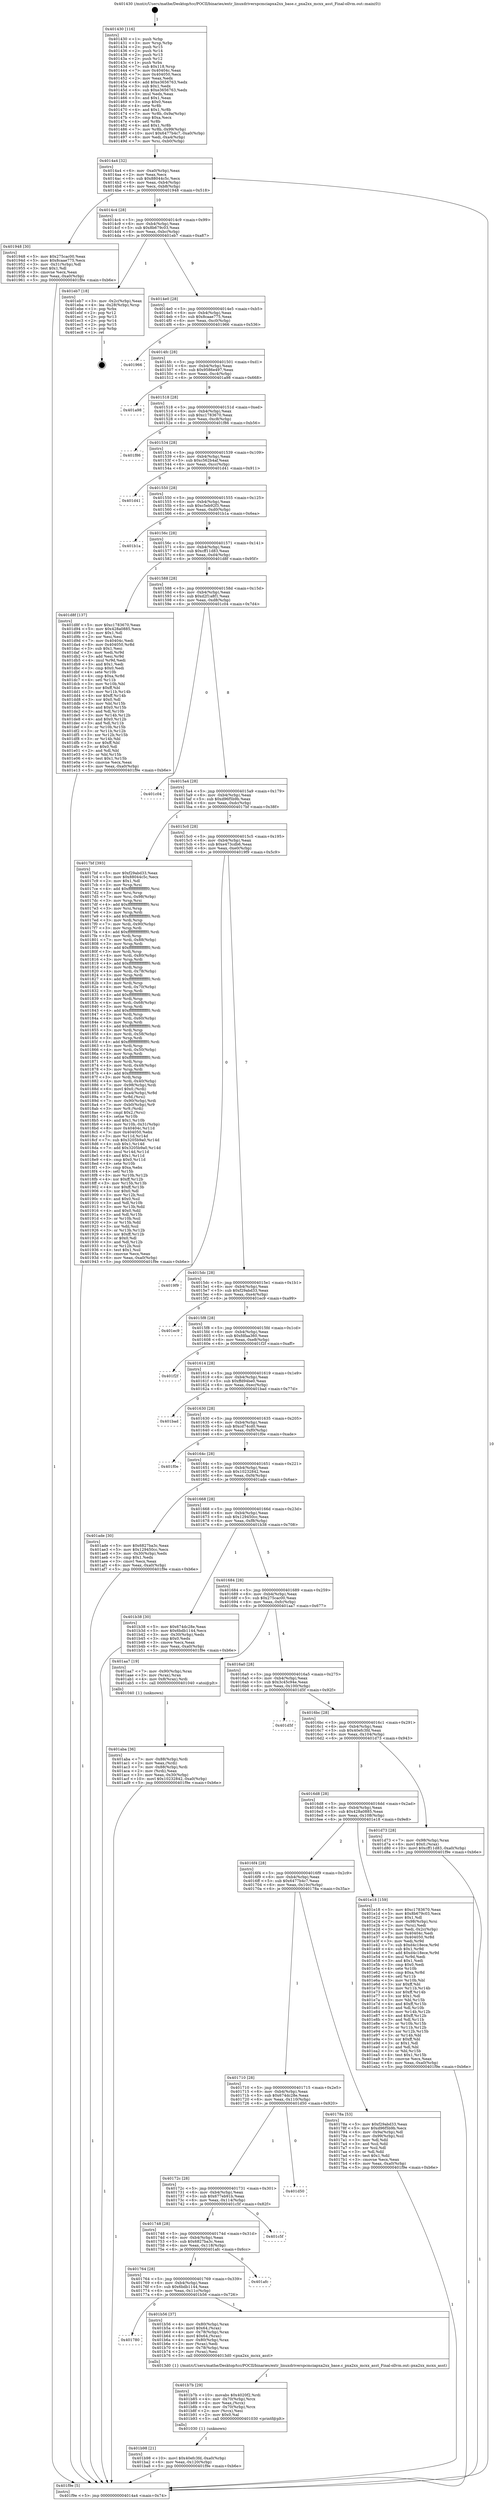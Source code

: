 digraph "0x401430" {
  label = "0x401430 (/mnt/c/Users/mathe/Desktop/tcc/POCII/binaries/extr_linuxdriverspcmciapxa2xx_base.c_pxa2xx_mcxx_asst_Final-ollvm.out::main(0))"
  labelloc = "t"
  node[shape=record]

  Entry [label="",width=0.3,height=0.3,shape=circle,fillcolor=black,style=filled]
  "0x4014a4" [label="{
     0x4014a4 [32]\l
     | [instrs]\l
     &nbsp;&nbsp;0x4014a4 \<+6\>: mov -0xa0(%rbp),%eax\l
     &nbsp;&nbsp;0x4014aa \<+2\>: mov %eax,%ecx\l
     &nbsp;&nbsp;0x4014ac \<+6\>: sub $0x88044c5c,%ecx\l
     &nbsp;&nbsp;0x4014b2 \<+6\>: mov %eax,-0xb4(%rbp)\l
     &nbsp;&nbsp;0x4014b8 \<+6\>: mov %ecx,-0xb8(%rbp)\l
     &nbsp;&nbsp;0x4014be \<+6\>: je 0000000000401948 \<main+0x518\>\l
  }"]
  "0x401948" [label="{
     0x401948 [30]\l
     | [instrs]\l
     &nbsp;&nbsp;0x401948 \<+5\>: mov $0x275cac00,%eax\l
     &nbsp;&nbsp;0x40194d \<+5\>: mov $0x8caae775,%ecx\l
     &nbsp;&nbsp;0x401952 \<+3\>: mov -0x31(%rbp),%dl\l
     &nbsp;&nbsp;0x401955 \<+3\>: test $0x1,%dl\l
     &nbsp;&nbsp;0x401958 \<+3\>: cmovne %ecx,%eax\l
     &nbsp;&nbsp;0x40195b \<+6\>: mov %eax,-0xa0(%rbp)\l
     &nbsp;&nbsp;0x401961 \<+5\>: jmp 0000000000401f9e \<main+0xb6e\>\l
  }"]
  "0x4014c4" [label="{
     0x4014c4 [28]\l
     | [instrs]\l
     &nbsp;&nbsp;0x4014c4 \<+5\>: jmp 00000000004014c9 \<main+0x99\>\l
     &nbsp;&nbsp;0x4014c9 \<+6\>: mov -0xb4(%rbp),%eax\l
     &nbsp;&nbsp;0x4014cf \<+5\>: sub $0x8b679c03,%eax\l
     &nbsp;&nbsp;0x4014d4 \<+6\>: mov %eax,-0xbc(%rbp)\l
     &nbsp;&nbsp;0x4014da \<+6\>: je 0000000000401eb7 \<main+0xa87\>\l
  }"]
  Exit [label="",width=0.3,height=0.3,shape=circle,fillcolor=black,style=filled,peripheries=2]
  "0x401eb7" [label="{
     0x401eb7 [18]\l
     | [instrs]\l
     &nbsp;&nbsp;0x401eb7 \<+3\>: mov -0x2c(%rbp),%eax\l
     &nbsp;&nbsp;0x401eba \<+4\>: lea -0x28(%rbp),%rsp\l
     &nbsp;&nbsp;0x401ebe \<+1\>: pop %rbx\l
     &nbsp;&nbsp;0x401ebf \<+2\>: pop %r12\l
     &nbsp;&nbsp;0x401ec1 \<+2\>: pop %r13\l
     &nbsp;&nbsp;0x401ec3 \<+2\>: pop %r14\l
     &nbsp;&nbsp;0x401ec5 \<+2\>: pop %r15\l
     &nbsp;&nbsp;0x401ec7 \<+1\>: pop %rbp\l
     &nbsp;&nbsp;0x401ec8 \<+1\>: ret\l
  }"]
  "0x4014e0" [label="{
     0x4014e0 [28]\l
     | [instrs]\l
     &nbsp;&nbsp;0x4014e0 \<+5\>: jmp 00000000004014e5 \<main+0xb5\>\l
     &nbsp;&nbsp;0x4014e5 \<+6\>: mov -0xb4(%rbp),%eax\l
     &nbsp;&nbsp;0x4014eb \<+5\>: sub $0x8caae775,%eax\l
     &nbsp;&nbsp;0x4014f0 \<+6\>: mov %eax,-0xc0(%rbp)\l
     &nbsp;&nbsp;0x4014f6 \<+6\>: je 0000000000401966 \<main+0x536\>\l
  }"]
  "0x401b98" [label="{
     0x401b98 [21]\l
     | [instrs]\l
     &nbsp;&nbsp;0x401b98 \<+10\>: movl $0x40efc3fd,-0xa0(%rbp)\l
     &nbsp;&nbsp;0x401ba2 \<+6\>: mov %eax,-0x120(%rbp)\l
     &nbsp;&nbsp;0x401ba8 \<+5\>: jmp 0000000000401f9e \<main+0xb6e\>\l
  }"]
  "0x401966" [label="{
     0x401966\l
  }", style=dashed]
  "0x4014fc" [label="{
     0x4014fc [28]\l
     | [instrs]\l
     &nbsp;&nbsp;0x4014fc \<+5\>: jmp 0000000000401501 \<main+0xd1\>\l
     &nbsp;&nbsp;0x401501 \<+6\>: mov -0xb4(%rbp),%eax\l
     &nbsp;&nbsp;0x401507 \<+5\>: sub $0x9586e497,%eax\l
     &nbsp;&nbsp;0x40150c \<+6\>: mov %eax,-0xc4(%rbp)\l
     &nbsp;&nbsp;0x401512 \<+6\>: je 0000000000401a98 \<main+0x668\>\l
  }"]
  "0x401b7b" [label="{
     0x401b7b [29]\l
     | [instrs]\l
     &nbsp;&nbsp;0x401b7b \<+10\>: movabs $0x4020f2,%rdi\l
     &nbsp;&nbsp;0x401b85 \<+4\>: mov -0x70(%rbp),%rcx\l
     &nbsp;&nbsp;0x401b89 \<+2\>: mov %eax,(%rcx)\l
     &nbsp;&nbsp;0x401b8b \<+4\>: mov -0x70(%rbp),%rcx\l
     &nbsp;&nbsp;0x401b8f \<+2\>: mov (%rcx),%esi\l
     &nbsp;&nbsp;0x401b91 \<+2\>: mov $0x0,%al\l
     &nbsp;&nbsp;0x401b93 \<+5\>: call 0000000000401030 \<printf@plt\>\l
     | [calls]\l
     &nbsp;&nbsp;0x401030 \{1\} (unknown)\l
  }"]
  "0x401a98" [label="{
     0x401a98\l
  }", style=dashed]
  "0x401518" [label="{
     0x401518 [28]\l
     | [instrs]\l
     &nbsp;&nbsp;0x401518 \<+5\>: jmp 000000000040151d \<main+0xed\>\l
     &nbsp;&nbsp;0x40151d \<+6\>: mov -0xb4(%rbp),%eax\l
     &nbsp;&nbsp;0x401523 \<+5\>: sub $0xc1783670,%eax\l
     &nbsp;&nbsp;0x401528 \<+6\>: mov %eax,-0xc8(%rbp)\l
     &nbsp;&nbsp;0x40152e \<+6\>: je 0000000000401f86 \<main+0xb56\>\l
  }"]
  "0x401780" [label="{
     0x401780\l
  }", style=dashed]
  "0x401f86" [label="{
     0x401f86\l
  }", style=dashed]
  "0x401534" [label="{
     0x401534 [28]\l
     | [instrs]\l
     &nbsp;&nbsp;0x401534 \<+5\>: jmp 0000000000401539 \<main+0x109\>\l
     &nbsp;&nbsp;0x401539 \<+6\>: mov -0xb4(%rbp),%eax\l
     &nbsp;&nbsp;0x40153f \<+5\>: sub $0xc562b4af,%eax\l
     &nbsp;&nbsp;0x401544 \<+6\>: mov %eax,-0xcc(%rbp)\l
     &nbsp;&nbsp;0x40154a \<+6\>: je 0000000000401d41 \<main+0x911\>\l
  }"]
  "0x401b56" [label="{
     0x401b56 [37]\l
     | [instrs]\l
     &nbsp;&nbsp;0x401b56 \<+4\>: mov -0x80(%rbp),%rax\l
     &nbsp;&nbsp;0x401b5a \<+6\>: movl $0x64,(%rax)\l
     &nbsp;&nbsp;0x401b60 \<+4\>: mov -0x78(%rbp),%rax\l
     &nbsp;&nbsp;0x401b64 \<+6\>: movl $0x64,(%rax)\l
     &nbsp;&nbsp;0x401b6a \<+4\>: mov -0x80(%rbp),%rax\l
     &nbsp;&nbsp;0x401b6e \<+2\>: mov (%rax),%edi\l
     &nbsp;&nbsp;0x401b70 \<+4\>: mov -0x78(%rbp),%rax\l
     &nbsp;&nbsp;0x401b74 \<+2\>: mov (%rax),%esi\l
     &nbsp;&nbsp;0x401b76 \<+5\>: call 00000000004013d0 \<pxa2xx_mcxx_asst\>\l
     | [calls]\l
     &nbsp;&nbsp;0x4013d0 \{1\} (/mnt/c/Users/mathe/Desktop/tcc/POCII/binaries/extr_linuxdriverspcmciapxa2xx_base.c_pxa2xx_mcxx_asst_Final-ollvm.out::pxa2xx_mcxx_asst)\l
  }"]
  "0x401d41" [label="{
     0x401d41\l
  }", style=dashed]
  "0x401550" [label="{
     0x401550 [28]\l
     | [instrs]\l
     &nbsp;&nbsp;0x401550 \<+5\>: jmp 0000000000401555 \<main+0x125\>\l
     &nbsp;&nbsp;0x401555 \<+6\>: mov -0xb4(%rbp),%eax\l
     &nbsp;&nbsp;0x40155b \<+5\>: sub $0xc5eb92f3,%eax\l
     &nbsp;&nbsp;0x401560 \<+6\>: mov %eax,-0xd0(%rbp)\l
     &nbsp;&nbsp;0x401566 \<+6\>: je 0000000000401b1a \<main+0x6ea\>\l
  }"]
  "0x401764" [label="{
     0x401764 [28]\l
     | [instrs]\l
     &nbsp;&nbsp;0x401764 \<+5\>: jmp 0000000000401769 \<main+0x339\>\l
     &nbsp;&nbsp;0x401769 \<+6\>: mov -0xb4(%rbp),%eax\l
     &nbsp;&nbsp;0x40176f \<+5\>: sub $0x6bdb1144,%eax\l
     &nbsp;&nbsp;0x401774 \<+6\>: mov %eax,-0x11c(%rbp)\l
     &nbsp;&nbsp;0x40177a \<+6\>: je 0000000000401b56 \<main+0x726\>\l
  }"]
  "0x401b1a" [label="{
     0x401b1a\l
  }", style=dashed]
  "0x40156c" [label="{
     0x40156c [28]\l
     | [instrs]\l
     &nbsp;&nbsp;0x40156c \<+5\>: jmp 0000000000401571 \<main+0x141\>\l
     &nbsp;&nbsp;0x401571 \<+6\>: mov -0xb4(%rbp),%eax\l
     &nbsp;&nbsp;0x401577 \<+5\>: sub $0xcff11d83,%eax\l
     &nbsp;&nbsp;0x40157c \<+6\>: mov %eax,-0xd4(%rbp)\l
     &nbsp;&nbsp;0x401582 \<+6\>: je 0000000000401d8f \<main+0x95f\>\l
  }"]
  "0x401afc" [label="{
     0x401afc\l
  }", style=dashed]
  "0x401d8f" [label="{
     0x401d8f [137]\l
     | [instrs]\l
     &nbsp;&nbsp;0x401d8f \<+5\>: mov $0xc1783670,%eax\l
     &nbsp;&nbsp;0x401d94 \<+5\>: mov $0x428a0885,%ecx\l
     &nbsp;&nbsp;0x401d99 \<+2\>: mov $0x1,%dl\l
     &nbsp;&nbsp;0x401d9b \<+2\>: xor %esi,%esi\l
     &nbsp;&nbsp;0x401d9d \<+7\>: mov 0x40404c,%edi\l
     &nbsp;&nbsp;0x401da4 \<+8\>: mov 0x404050,%r8d\l
     &nbsp;&nbsp;0x401dac \<+3\>: sub $0x1,%esi\l
     &nbsp;&nbsp;0x401daf \<+3\>: mov %edi,%r9d\l
     &nbsp;&nbsp;0x401db2 \<+3\>: add %esi,%r9d\l
     &nbsp;&nbsp;0x401db5 \<+4\>: imul %r9d,%edi\l
     &nbsp;&nbsp;0x401db9 \<+3\>: and $0x1,%edi\l
     &nbsp;&nbsp;0x401dbc \<+3\>: cmp $0x0,%edi\l
     &nbsp;&nbsp;0x401dbf \<+4\>: sete %r10b\l
     &nbsp;&nbsp;0x401dc3 \<+4\>: cmp $0xa,%r8d\l
     &nbsp;&nbsp;0x401dc7 \<+4\>: setl %r11b\l
     &nbsp;&nbsp;0x401dcb \<+3\>: mov %r10b,%bl\l
     &nbsp;&nbsp;0x401dce \<+3\>: xor $0xff,%bl\l
     &nbsp;&nbsp;0x401dd1 \<+3\>: mov %r11b,%r14b\l
     &nbsp;&nbsp;0x401dd4 \<+4\>: xor $0xff,%r14b\l
     &nbsp;&nbsp;0x401dd8 \<+3\>: xor $0x0,%dl\l
     &nbsp;&nbsp;0x401ddb \<+3\>: mov %bl,%r15b\l
     &nbsp;&nbsp;0x401dde \<+4\>: and $0x0,%r15b\l
     &nbsp;&nbsp;0x401de2 \<+3\>: and %dl,%r10b\l
     &nbsp;&nbsp;0x401de5 \<+3\>: mov %r14b,%r12b\l
     &nbsp;&nbsp;0x401de8 \<+4\>: and $0x0,%r12b\l
     &nbsp;&nbsp;0x401dec \<+3\>: and %dl,%r11b\l
     &nbsp;&nbsp;0x401def \<+3\>: or %r10b,%r15b\l
     &nbsp;&nbsp;0x401df2 \<+3\>: or %r11b,%r12b\l
     &nbsp;&nbsp;0x401df5 \<+3\>: xor %r12b,%r15b\l
     &nbsp;&nbsp;0x401df8 \<+3\>: or %r14b,%bl\l
     &nbsp;&nbsp;0x401dfb \<+3\>: xor $0xff,%bl\l
     &nbsp;&nbsp;0x401dfe \<+3\>: or $0x0,%dl\l
     &nbsp;&nbsp;0x401e01 \<+2\>: and %dl,%bl\l
     &nbsp;&nbsp;0x401e03 \<+3\>: or %bl,%r15b\l
     &nbsp;&nbsp;0x401e06 \<+4\>: test $0x1,%r15b\l
     &nbsp;&nbsp;0x401e0a \<+3\>: cmovne %ecx,%eax\l
     &nbsp;&nbsp;0x401e0d \<+6\>: mov %eax,-0xa0(%rbp)\l
     &nbsp;&nbsp;0x401e13 \<+5\>: jmp 0000000000401f9e \<main+0xb6e\>\l
  }"]
  "0x401588" [label="{
     0x401588 [28]\l
     | [instrs]\l
     &nbsp;&nbsp;0x401588 \<+5\>: jmp 000000000040158d \<main+0x15d\>\l
     &nbsp;&nbsp;0x40158d \<+6\>: mov -0xb4(%rbp),%eax\l
     &nbsp;&nbsp;0x401593 \<+5\>: sub $0xd2f1a8f1,%eax\l
     &nbsp;&nbsp;0x401598 \<+6\>: mov %eax,-0xd8(%rbp)\l
     &nbsp;&nbsp;0x40159e \<+6\>: je 0000000000401c04 \<main+0x7d4\>\l
  }"]
  "0x401748" [label="{
     0x401748 [28]\l
     | [instrs]\l
     &nbsp;&nbsp;0x401748 \<+5\>: jmp 000000000040174d \<main+0x31d\>\l
     &nbsp;&nbsp;0x40174d \<+6\>: mov -0xb4(%rbp),%eax\l
     &nbsp;&nbsp;0x401753 \<+5\>: sub $0x6827ba3c,%eax\l
     &nbsp;&nbsp;0x401758 \<+6\>: mov %eax,-0x118(%rbp)\l
     &nbsp;&nbsp;0x40175e \<+6\>: je 0000000000401afc \<main+0x6cc\>\l
  }"]
  "0x401c04" [label="{
     0x401c04\l
  }", style=dashed]
  "0x4015a4" [label="{
     0x4015a4 [28]\l
     | [instrs]\l
     &nbsp;&nbsp;0x4015a4 \<+5\>: jmp 00000000004015a9 \<main+0x179\>\l
     &nbsp;&nbsp;0x4015a9 \<+6\>: mov -0xb4(%rbp),%eax\l
     &nbsp;&nbsp;0x4015af \<+5\>: sub $0xd96f5b9b,%eax\l
     &nbsp;&nbsp;0x4015b4 \<+6\>: mov %eax,-0xdc(%rbp)\l
     &nbsp;&nbsp;0x4015ba \<+6\>: je 00000000004017bf \<main+0x38f\>\l
  }"]
  "0x401c5f" [label="{
     0x401c5f\l
  }", style=dashed]
  "0x4017bf" [label="{
     0x4017bf [393]\l
     | [instrs]\l
     &nbsp;&nbsp;0x4017bf \<+5\>: mov $0xf29abd33,%eax\l
     &nbsp;&nbsp;0x4017c4 \<+5\>: mov $0x88044c5c,%ecx\l
     &nbsp;&nbsp;0x4017c9 \<+2\>: mov $0x1,%dl\l
     &nbsp;&nbsp;0x4017cb \<+3\>: mov %rsp,%rsi\l
     &nbsp;&nbsp;0x4017ce \<+4\>: add $0xfffffffffffffff0,%rsi\l
     &nbsp;&nbsp;0x4017d2 \<+3\>: mov %rsi,%rsp\l
     &nbsp;&nbsp;0x4017d5 \<+7\>: mov %rsi,-0x98(%rbp)\l
     &nbsp;&nbsp;0x4017dc \<+3\>: mov %rsp,%rsi\l
     &nbsp;&nbsp;0x4017df \<+4\>: add $0xfffffffffffffff0,%rsi\l
     &nbsp;&nbsp;0x4017e3 \<+3\>: mov %rsi,%rsp\l
     &nbsp;&nbsp;0x4017e6 \<+3\>: mov %rsp,%rdi\l
     &nbsp;&nbsp;0x4017e9 \<+4\>: add $0xfffffffffffffff0,%rdi\l
     &nbsp;&nbsp;0x4017ed \<+3\>: mov %rdi,%rsp\l
     &nbsp;&nbsp;0x4017f0 \<+7\>: mov %rdi,-0x90(%rbp)\l
     &nbsp;&nbsp;0x4017f7 \<+3\>: mov %rsp,%rdi\l
     &nbsp;&nbsp;0x4017fa \<+4\>: add $0xfffffffffffffff0,%rdi\l
     &nbsp;&nbsp;0x4017fe \<+3\>: mov %rdi,%rsp\l
     &nbsp;&nbsp;0x401801 \<+7\>: mov %rdi,-0x88(%rbp)\l
     &nbsp;&nbsp;0x401808 \<+3\>: mov %rsp,%rdi\l
     &nbsp;&nbsp;0x40180b \<+4\>: add $0xfffffffffffffff0,%rdi\l
     &nbsp;&nbsp;0x40180f \<+3\>: mov %rdi,%rsp\l
     &nbsp;&nbsp;0x401812 \<+4\>: mov %rdi,-0x80(%rbp)\l
     &nbsp;&nbsp;0x401816 \<+3\>: mov %rsp,%rdi\l
     &nbsp;&nbsp;0x401819 \<+4\>: add $0xfffffffffffffff0,%rdi\l
     &nbsp;&nbsp;0x40181d \<+3\>: mov %rdi,%rsp\l
     &nbsp;&nbsp;0x401820 \<+4\>: mov %rdi,-0x78(%rbp)\l
     &nbsp;&nbsp;0x401824 \<+3\>: mov %rsp,%rdi\l
     &nbsp;&nbsp;0x401827 \<+4\>: add $0xfffffffffffffff0,%rdi\l
     &nbsp;&nbsp;0x40182b \<+3\>: mov %rdi,%rsp\l
     &nbsp;&nbsp;0x40182e \<+4\>: mov %rdi,-0x70(%rbp)\l
     &nbsp;&nbsp;0x401832 \<+3\>: mov %rsp,%rdi\l
     &nbsp;&nbsp;0x401835 \<+4\>: add $0xfffffffffffffff0,%rdi\l
     &nbsp;&nbsp;0x401839 \<+3\>: mov %rdi,%rsp\l
     &nbsp;&nbsp;0x40183c \<+4\>: mov %rdi,-0x68(%rbp)\l
     &nbsp;&nbsp;0x401840 \<+3\>: mov %rsp,%rdi\l
     &nbsp;&nbsp;0x401843 \<+4\>: add $0xfffffffffffffff0,%rdi\l
     &nbsp;&nbsp;0x401847 \<+3\>: mov %rdi,%rsp\l
     &nbsp;&nbsp;0x40184a \<+4\>: mov %rdi,-0x60(%rbp)\l
     &nbsp;&nbsp;0x40184e \<+3\>: mov %rsp,%rdi\l
     &nbsp;&nbsp;0x401851 \<+4\>: add $0xfffffffffffffff0,%rdi\l
     &nbsp;&nbsp;0x401855 \<+3\>: mov %rdi,%rsp\l
     &nbsp;&nbsp;0x401858 \<+4\>: mov %rdi,-0x58(%rbp)\l
     &nbsp;&nbsp;0x40185c \<+3\>: mov %rsp,%rdi\l
     &nbsp;&nbsp;0x40185f \<+4\>: add $0xfffffffffffffff0,%rdi\l
     &nbsp;&nbsp;0x401863 \<+3\>: mov %rdi,%rsp\l
     &nbsp;&nbsp;0x401866 \<+4\>: mov %rdi,-0x50(%rbp)\l
     &nbsp;&nbsp;0x40186a \<+3\>: mov %rsp,%rdi\l
     &nbsp;&nbsp;0x40186d \<+4\>: add $0xfffffffffffffff0,%rdi\l
     &nbsp;&nbsp;0x401871 \<+3\>: mov %rdi,%rsp\l
     &nbsp;&nbsp;0x401874 \<+4\>: mov %rdi,-0x48(%rbp)\l
     &nbsp;&nbsp;0x401878 \<+3\>: mov %rsp,%rdi\l
     &nbsp;&nbsp;0x40187b \<+4\>: add $0xfffffffffffffff0,%rdi\l
     &nbsp;&nbsp;0x40187f \<+3\>: mov %rdi,%rsp\l
     &nbsp;&nbsp;0x401882 \<+4\>: mov %rdi,-0x40(%rbp)\l
     &nbsp;&nbsp;0x401886 \<+7\>: mov -0x98(%rbp),%rdi\l
     &nbsp;&nbsp;0x40188d \<+6\>: movl $0x0,(%rdi)\l
     &nbsp;&nbsp;0x401893 \<+7\>: mov -0xa4(%rbp),%r8d\l
     &nbsp;&nbsp;0x40189a \<+3\>: mov %r8d,(%rsi)\l
     &nbsp;&nbsp;0x40189d \<+7\>: mov -0x90(%rbp),%rdi\l
     &nbsp;&nbsp;0x4018a4 \<+7\>: mov -0xb0(%rbp),%r9\l
     &nbsp;&nbsp;0x4018ab \<+3\>: mov %r9,(%rdi)\l
     &nbsp;&nbsp;0x4018ae \<+3\>: cmpl $0x2,(%rsi)\l
     &nbsp;&nbsp;0x4018b1 \<+4\>: setne %r10b\l
     &nbsp;&nbsp;0x4018b5 \<+4\>: and $0x1,%r10b\l
     &nbsp;&nbsp;0x4018b9 \<+4\>: mov %r10b,-0x31(%rbp)\l
     &nbsp;&nbsp;0x4018bd \<+8\>: mov 0x40404c,%r11d\l
     &nbsp;&nbsp;0x4018c5 \<+7\>: mov 0x404050,%ebx\l
     &nbsp;&nbsp;0x4018cc \<+3\>: mov %r11d,%r14d\l
     &nbsp;&nbsp;0x4018cf \<+7\>: sub $0x3205b9a0,%r14d\l
     &nbsp;&nbsp;0x4018d6 \<+4\>: sub $0x1,%r14d\l
     &nbsp;&nbsp;0x4018da \<+7\>: add $0x3205b9a0,%r14d\l
     &nbsp;&nbsp;0x4018e1 \<+4\>: imul %r14d,%r11d\l
     &nbsp;&nbsp;0x4018e5 \<+4\>: and $0x1,%r11d\l
     &nbsp;&nbsp;0x4018e9 \<+4\>: cmp $0x0,%r11d\l
     &nbsp;&nbsp;0x4018ed \<+4\>: sete %r10b\l
     &nbsp;&nbsp;0x4018f1 \<+3\>: cmp $0xa,%ebx\l
     &nbsp;&nbsp;0x4018f4 \<+4\>: setl %r15b\l
     &nbsp;&nbsp;0x4018f8 \<+3\>: mov %r10b,%r12b\l
     &nbsp;&nbsp;0x4018fb \<+4\>: xor $0xff,%r12b\l
     &nbsp;&nbsp;0x4018ff \<+3\>: mov %r15b,%r13b\l
     &nbsp;&nbsp;0x401902 \<+4\>: xor $0xff,%r13b\l
     &nbsp;&nbsp;0x401906 \<+3\>: xor $0x0,%dl\l
     &nbsp;&nbsp;0x401909 \<+3\>: mov %r12b,%sil\l
     &nbsp;&nbsp;0x40190c \<+4\>: and $0x0,%sil\l
     &nbsp;&nbsp;0x401910 \<+3\>: and %dl,%r10b\l
     &nbsp;&nbsp;0x401913 \<+3\>: mov %r13b,%dil\l
     &nbsp;&nbsp;0x401916 \<+4\>: and $0x0,%dil\l
     &nbsp;&nbsp;0x40191a \<+3\>: and %dl,%r15b\l
     &nbsp;&nbsp;0x40191d \<+3\>: or %r10b,%sil\l
     &nbsp;&nbsp;0x401920 \<+3\>: or %r15b,%dil\l
     &nbsp;&nbsp;0x401923 \<+3\>: xor %dil,%sil\l
     &nbsp;&nbsp;0x401926 \<+3\>: or %r13b,%r12b\l
     &nbsp;&nbsp;0x401929 \<+4\>: xor $0xff,%r12b\l
     &nbsp;&nbsp;0x40192d \<+3\>: or $0x0,%dl\l
     &nbsp;&nbsp;0x401930 \<+3\>: and %dl,%r12b\l
     &nbsp;&nbsp;0x401933 \<+3\>: or %r12b,%sil\l
     &nbsp;&nbsp;0x401936 \<+4\>: test $0x1,%sil\l
     &nbsp;&nbsp;0x40193a \<+3\>: cmovne %ecx,%eax\l
     &nbsp;&nbsp;0x40193d \<+6\>: mov %eax,-0xa0(%rbp)\l
     &nbsp;&nbsp;0x401943 \<+5\>: jmp 0000000000401f9e \<main+0xb6e\>\l
  }"]
  "0x4015c0" [label="{
     0x4015c0 [28]\l
     | [instrs]\l
     &nbsp;&nbsp;0x4015c0 \<+5\>: jmp 00000000004015c5 \<main+0x195\>\l
     &nbsp;&nbsp;0x4015c5 \<+6\>: mov -0xb4(%rbp),%eax\l
     &nbsp;&nbsp;0x4015cb \<+5\>: sub $0xe473cdb6,%eax\l
     &nbsp;&nbsp;0x4015d0 \<+6\>: mov %eax,-0xe0(%rbp)\l
     &nbsp;&nbsp;0x4015d6 \<+6\>: je 00000000004019f9 \<main+0x5c9\>\l
  }"]
  "0x40172c" [label="{
     0x40172c [28]\l
     | [instrs]\l
     &nbsp;&nbsp;0x40172c \<+5\>: jmp 0000000000401731 \<main+0x301\>\l
     &nbsp;&nbsp;0x401731 \<+6\>: mov -0xb4(%rbp),%eax\l
     &nbsp;&nbsp;0x401737 \<+5\>: sub $0x677eb91b,%eax\l
     &nbsp;&nbsp;0x40173c \<+6\>: mov %eax,-0x114(%rbp)\l
     &nbsp;&nbsp;0x401742 \<+6\>: je 0000000000401c5f \<main+0x82f\>\l
  }"]
  "0x4019f9" [label="{
     0x4019f9\l
  }", style=dashed]
  "0x4015dc" [label="{
     0x4015dc [28]\l
     | [instrs]\l
     &nbsp;&nbsp;0x4015dc \<+5\>: jmp 00000000004015e1 \<main+0x1b1\>\l
     &nbsp;&nbsp;0x4015e1 \<+6\>: mov -0xb4(%rbp),%eax\l
     &nbsp;&nbsp;0x4015e7 \<+5\>: sub $0xf29abd33,%eax\l
     &nbsp;&nbsp;0x4015ec \<+6\>: mov %eax,-0xe4(%rbp)\l
     &nbsp;&nbsp;0x4015f2 \<+6\>: je 0000000000401ec9 \<main+0xa99\>\l
  }"]
  "0x401d50" [label="{
     0x401d50\l
  }", style=dashed]
  "0x401ec9" [label="{
     0x401ec9\l
  }", style=dashed]
  "0x4015f8" [label="{
     0x4015f8 [28]\l
     | [instrs]\l
     &nbsp;&nbsp;0x4015f8 \<+5\>: jmp 00000000004015fd \<main+0x1cd\>\l
     &nbsp;&nbsp;0x4015fd \<+6\>: mov -0xb4(%rbp),%eax\l
     &nbsp;&nbsp;0x401603 \<+5\>: sub $0xfdfaa360,%eax\l
     &nbsp;&nbsp;0x401608 \<+6\>: mov %eax,-0xe8(%rbp)\l
     &nbsp;&nbsp;0x40160e \<+6\>: je 0000000000401f2f \<main+0xaff\>\l
  }"]
  "0x401aba" [label="{
     0x401aba [36]\l
     | [instrs]\l
     &nbsp;&nbsp;0x401aba \<+7\>: mov -0x88(%rbp),%rdi\l
     &nbsp;&nbsp;0x401ac1 \<+2\>: mov %eax,(%rdi)\l
     &nbsp;&nbsp;0x401ac3 \<+7\>: mov -0x88(%rbp),%rdi\l
     &nbsp;&nbsp;0x401aca \<+2\>: mov (%rdi),%eax\l
     &nbsp;&nbsp;0x401acc \<+3\>: mov %eax,-0x30(%rbp)\l
     &nbsp;&nbsp;0x401acf \<+10\>: movl $0x10232842,-0xa0(%rbp)\l
     &nbsp;&nbsp;0x401ad9 \<+5\>: jmp 0000000000401f9e \<main+0xb6e\>\l
  }"]
  "0x401f2f" [label="{
     0x401f2f\l
  }", style=dashed]
  "0x401614" [label="{
     0x401614 [28]\l
     | [instrs]\l
     &nbsp;&nbsp;0x401614 \<+5\>: jmp 0000000000401619 \<main+0x1e9\>\l
     &nbsp;&nbsp;0x401619 \<+6\>: mov -0xb4(%rbp),%eax\l
     &nbsp;&nbsp;0x40161f \<+5\>: sub $0xffd94be0,%eax\l
     &nbsp;&nbsp;0x401624 \<+6\>: mov %eax,-0xec(%rbp)\l
     &nbsp;&nbsp;0x40162a \<+6\>: je 0000000000401bad \<main+0x77d\>\l
  }"]
  "0x401430" [label="{
     0x401430 [116]\l
     | [instrs]\l
     &nbsp;&nbsp;0x401430 \<+1\>: push %rbp\l
     &nbsp;&nbsp;0x401431 \<+3\>: mov %rsp,%rbp\l
     &nbsp;&nbsp;0x401434 \<+2\>: push %r15\l
     &nbsp;&nbsp;0x401436 \<+2\>: push %r14\l
     &nbsp;&nbsp;0x401438 \<+2\>: push %r13\l
     &nbsp;&nbsp;0x40143a \<+2\>: push %r12\l
     &nbsp;&nbsp;0x40143c \<+1\>: push %rbx\l
     &nbsp;&nbsp;0x40143d \<+7\>: sub $0x118,%rsp\l
     &nbsp;&nbsp;0x401444 \<+7\>: mov 0x40404c,%eax\l
     &nbsp;&nbsp;0x40144b \<+7\>: mov 0x404050,%ecx\l
     &nbsp;&nbsp;0x401452 \<+2\>: mov %eax,%edx\l
     &nbsp;&nbsp;0x401454 \<+6\>: add $0xe3656763,%edx\l
     &nbsp;&nbsp;0x40145a \<+3\>: sub $0x1,%edx\l
     &nbsp;&nbsp;0x40145d \<+6\>: sub $0xe3656763,%edx\l
     &nbsp;&nbsp;0x401463 \<+3\>: imul %edx,%eax\l
     &nbsp;&nbsp;0x401466 \<+3\>: and $0x1,%eax\l
     &nbsp;&nbsp;0x401469 \<+3\>: cmp $0x0,%eax\l
     &nbsp;&nbsp;0x40146c \<+4\>: sete %r8b\l
     &nbsp;&nbsp;0x401470 \<+4\>: and $0x1,%r8b\l
     &nbsp;&nbsp;0x401474 \<+7\>: mov %r8b,-0x9a(%rbp)\l
     &nbsp;&nbsp;0x40147b \<+3\>: cmp $0xa,%ecx\l
     &nbsp;&nbsp;0x40147e \<+4\>: setl %r8b\l
     &nbsp;&nbsp;0x401482 \<+4\>: and $0x1,%r8b\l
     &nbsp;&nbsp;0x401486 \<+7\>: mov %r8b,-0x99(%rbp)\l
     &nbsp;&nbsp;0x40148d \<+10\>: movl $0x6477b4c7,-0xa0(%rbp)\l
     &nbsp;&nbsp;0x401497 \<+6\>: mov %edi,-0xa4(%rbp)\l
     &nbsp;&nbsp;0x40149d \<+7\>: mov %rsi,-0xb0(%rbp)\l
  }"]
  "0x401bad" [label="{
     0x401bad\l
  }", style=dashed]
  "0x401630" [label="{
     0x401630 [28]\l
     | [instrs]\l
     &nbsp;&nbsp;0x401630 \<+5\>: jmp 0000000000401635 \<main+0x205\>\l
     &nbsp;&nbsp;0x401635 \<+6\>: mov -0xb4(%rbp),%eax\l
     &nbsp;&nbsp;0x40163b \<+5\>: sub $0xcd74cd0,%eax\l
     &nbsp;&nbsp;0x401640 \<+6\>: mov %eax,-0xf0(%rbp)\l
     &nbsp;&nbsp;0x401646 \<+6\>: je 0000000000401f0e \<main+0xade\>\l
  }"]
  "0x401f9e" [label="{
     0x401f9e [5]\l
     | [instrs]\l
     &nbsp;&nbsp;0x401f9e \<+5\>: jmp 00000000004014a4 \<main+0x74\>\l
  }"]
  "0x401f0e" [label="{
     0x401f0e\l
  }", style=dashed]
  "0x40164c" [label="{
     0x40164c [28]\l
     | [instrs]\l
     &nbsp;&nbsp;0x40164c \<+5\>: jmp 0000000000401651 \<main+0x221\>\l
     &nbsp;&nbsp;0x401651 \<+6\>: mov -0xb4(%rbp),%eax\l
     &nbsp;&nbsp;0x401657 \<+5\>: sub $0x10232842,%eax\l
     &nbsp;&nbsp;0x40165c \<+6\>: mov %eax,-0xf4(%rbp)\l
     &nbsp;&nbsp;0x401662 \<+6\>: je 0000000000401ade \<main+0x6ae\>\l
  }"]
  "0x401710" [label="{
     0x401710 [28]\l
     | [instrs]\l
     &nbsp;&nbsp;0x401710 \<+5\>: jmp 0000000000401715 \<main+0x2e5\>\l
     &nbsp;&nbsp;0x401715 \<+6\>: mov -0xb4(%rbp),%eax\l
     &nbsp;&nbsp;0x40171b \<+5\>: sub $0x674dc28e,%eax\l
     &nbsp;&nbsp;0x401720 \<+6\>: mov %eax,-0x110(%rbp)\l
     &nbsp;&nbsp;0x401726 \<+6\>: je 0000000000401d50 \<main+0x920\>\l
  }"]
  "0x401ade" [label="{
     0x401ade [30]\l
     | [instrs]\l
     &nbsp;&nbsp;0x401ade \<+5\>: mov $0x6827ba3c,%eax\l
     &nbsp;&nbsp;0x401ae3 \<+5\>: mov $0x129450cc,%ecx\l
     &nbsp;&nbsp;0x401ae8 \<+3\>: mov -0x30(%rbp),%edx\l
     &nbsp;&nbsp;0x401aeb \<+3\>: cmp $0x1,%edx\l
     &nbsp;&nbsp;0x401aee \<+3\>: cmovl %ecx,%eax\l
     &nbsp;&nbsp;0x401af1 \<+6\>: mov %eax,-0xa0(%rbp)\l
     &nbsp;&nbsp;0x401af7 \<+5\>: jmp 0000000000401f9e \<main+0xb6e\>\l
  }"]
  "0x401668" [label="{
     0x401668 [28]\l
     | [instrs]\l
     &nbsp;&nbsp;0x401668 \<+5\>: jmp 000000000040166d \<main+0x23d\>\l
     &nbsp;&nbsp;0x40166d \<+6\>: mov -0xb4(%rbp),%eax\l
     &nbsp;&nbsp;0x401673 \<+5\>: sub $0x129450cc,%eax\l
     &nbsp;&nbsp;0x401678 \<+6\>: mov %eax,-0xf8(%rbp)\l
     &nbsp;&nbsp;0x40167e \<+6\>: je 0000000000401b38 \<main+0x708\>\l
  }"]
  "0x40178a" [label="{
     0x40178a [53]\l
     | [instrs]\l
     &nbsp;&nbsp;0x40178a \<+5\>: mov $0xf29abd33,%eax\l
     &nbsp;&nbsp;0x40178f \<+5\>: mov $0xd96f5b9b,%ecx\l
     &nbsp;&nbsp;0x401794 \<+6\>: mov -0x9a(%rbp),%dl\l
     &nbsp;&nbsp;0x40179a \<+7\>: mov -0x99(%rbp),%sil\l
     &nbsp;&nbsp;0x4017a1 \<+3\>: mov %dl,%dil\l
     &nbsp;&nbsp;0x4017a4 \<+3\>: and %sil,%dil\l
     &nbsp;&nbsp;0x4017a7 \<+3\>: xor %sil,%dl\l
     &nbsp;&nbsp;0x4017aa \<+3\>: or %dl,%dil\l
     &nbsp;&nbsp;0x4017ad \<+4\>: test $0x1,%dil\l
     &nbsp;&nbsp;0x4017b1 \<+3\>: cmovne %ecx,%eax\l
     &nbsp;&nbsp;0x4017b4 \<+6\>: mov %eax,-0xa0(%rbp)\l
     &nbsp;&nbsp;0x4017ba \<+5\>: jmp 0000000000401f9e \<main+0xb6e\>\l
  }"]
  "0x401b38" [label="{
     0x401b38 [30]\l
     | [instrs]\l
     &nbsp;&nbsp;0x401b38 \<+5\>: mov $0x674dc28e,%eax\l
     &nbsp;&nbsp;0x401b3d \<+5\>: mov $0x6bdb1144,%ecx\l
     &nbsp;&nbsp;0x401b42 \<+3\>: mov -0x30(%rbp),%edx\l
     &nbsp;&nbsp;0x401b45 \<+3\>: cmp $0x0,%edx\l
     &nbsp;&nbsp;0x401b48 \<+3\>: cmove %ecx,%eax\l
     &nbsp;&nbsp;0x401b4b \<+6\>: mov %eax,-0xa0(%rbp)\l
     &nbsp;&nbsp;0x401b51 \<+5\>: jmp 0000000000401f9e \<main+0xb6e\>\l
  }"]
  "0x401684" [label="{
     0x401684 [28]\l
     | [instrs]\l
     &nbsp;&nbsp;0x401684 \<+5\>: jmp 0000000000401689 \<main+0x259\>\l
     &nbsp;&nbsp;0x401689 \<+6\>: mov -0xb4(%rbp),%eax\l
     &nbsp;&nbsp;0x40168f \<+5\>: sub $0x275cac00,%eax\l
     &nbsp;&nbsp;0x401694 \<+6\>: mov %eax,-0xfc(%rbp)\l
     &nbsp;&nbsp;0x40169a \<+6\>: je 0000000000401aa7 \<main+0x677\>\l
  }"]
  "0x4016f4" [label="{
     0x4016f4 [28]\l
     | [instrs]\l
     &nbsp;&nbsp;0x4016f4 \<+5\>: jmp 00000000004016f9 \<main+0x2c9\>\l
     &nbsp;&nbsp;0x4016f9 \<+6\>: mov -0xb4(%rbp),%eax\l
     &nbsp;&nbsp;0x4016ff \<+5\>: sub $0x6477b4c7,%eax\l
     &nbsp;&nbsp;0x401704 \<+6\>: mov %eax,-0x10c(%rbp)\l
     &nbsp;&nbsp;0x40170a \<+6\>: je 000000000040178a \<main+0x35a\>\l
  }"]
  "0x401aa7" [label="{
     0x401aa7 [19]\l
     | [instrs]\l
     &nbsp;&nbsp;0x401aa7 \<+7\>: mov -0x90(%rbp),%rax\l
     &nbsp;&nbsp;0x401aae \<+3\>: mov (%rax),%rax\l
     &nbsp;&nbsp;0x401ab1 \<+4\>: mov 0x8(%rax),%rdi\l
     &nbsp;&nbsp;0x401ab5 \<+5\>: call 0000000000401040 \<atoi@plt\>\l
     | [calls]\l
     &nbsp;&nbsp;0x401040 \{1\} (unknown)\l
  }"]
  "0x4016a0" [label="{
     0x4016a0 [28]\l
     | [instrs]\l
     &nbsp;&nbsp;0x4016a0 \<+5\>: jmp 00000000004016a5 \<main+0x275\>\l
     &nbsp;&nbsp;0x4016a5 \<+6\>: mov -0xb4(%rbp),%eax\l
     &nbsp;&nbsp;0x4016ab \<+5\>: sub $0x3c45c94e,%eax\l
     &nbsp;&nbsp;0x4016b0 \<+6\>: mov %eax,-0x100(%rbp)\l
     &nbsp;&nbsp;0x4016b6 \<+6\>: je 0000000000401d5f \<main+0x92f\>\l
  }"]
  "0x401e18" [label="{
     0x401e18 [159]\l
     | [instrs]\l
     &nbsp;&nbsp;0x401e18 \<+5\>: mov $0xc1783670,%eax\l
     &nbsp;&nbsp;0x401e1d \<+5\>: mov $0x8b679c03,%ecx\l
     &nbsp;&nbsp;0x401e22 \<+2\>: mov $0x1,%dl\l
     &nbsp;&nbsp;0x401e24 \<+7\>: mov -0x98(%rbp),%rsi\l
     &nbsp;&nbsp;0x401e2b \<+2\>: mov (%rsi),%edi\l
     &nbsp;&nbsp;0x401e2d \<+3\>: mov %edi,-0x2c(%rbp)\l
     &nbsp;&nbsp;0x401e30 \<+7\>: mov 0x40404c,%edi\l
     &nbsp;&nbsp;0x401e37 \<+8\>: mov 0x404050,%r8d\l
     &nbsp;&nbsp;0x401e3f \<+3\>: mov %edi,%r9d\l
     &nbsp;&nbsp;0x401e42 \<+7\>: sub $0xd4c18ece,%r9d\l
     &nbsp;&nbsp;0x401e49 \<+4\>: sub $0x1,%r9d\l
     &nbsp;&nbsp;0x401e4d \<+7\>: add $0xd4c18ece,%r9d\l
     &nbsp;&nbsp;0x401e54 \<+4\>: imul %r9d,%edi\l
     &nbsp;&nbsp;0x401e58 \<+3\>: and $0x1,%edi\l
     &nbsp;&nbsp;0x401e5b \<+3\>: cmp $0x0,%edi\l
     &nbsp;&nbsp;0x401e5e \<+4\>: sete %r10b\l
     &nbsp;&nbsp;0x401e62 \<+4\>: cmp $0xa,%r8d\l
     &nbsp;&nbsp;0x401e66 \<+4\>: setl %r11b\l
     &nbsp;&nbsp;0x401e6a \<+3\>: mov %r10b,%bl\l
     &nbsp;&nbsp;0x401e6d \<+3\>: xor $0xff,%bl\l
     &nbsp;&nbsp;0x401e70 \<+3\>: mov %r11b,%r14b\l
     &nbsp;&nbsp;0x401e73 \<+4\>: xor $0xff,%r14b\l
     &nbsp;&nbsp;0x401e77 \<+3\>: xor $0x1,%dl\l
     &nbsp;&nbsp;0x401e7a \<+3\>: mov %bl,%r15b\l
     &nbsp;&nbsp;0x401e7d \<+4\>: and $0xff,%r15b\l
     &nbsp;&nbsp;0x401e81 \<+3\>: and %dl,%r10b\l
     &nbsp;&nbsp;0x401e84 \<+3\>: mov %r14b,%r12b\l
     &nbsp;&nbsp;0x401e87 \<+4\>: and $0xff,%r12b\l
     &nbsp;&nbsp;0x401e8b \<+3\>: and %dl,%r11b\l
     &nbsp;&nbsp;0x401e8e \<+3\>: or %r10b,%r15b\l
     &nbsp;&nbsp;0x401e91 \<+3\>: or %r11b,%r12b\l
     &nbsp;&nbsp;0x401e94 \<+3\>: xor %r12b,%r15b\l
     &nbsp;&nbsp;0x401e97 \<+3\>: or %r14b,%bl\l
     &nbsp;&nbsp;0x401e9a \<+3\>: xor $0xff,%bl\l
     &nbsp;&nbsp;0x401e9d \<+3\>: or $0x1,%dl\l
     &nbsp;&nbsp;0x401ea0 \<+2\>: and %dl,%bl\l
     &nbsp;&nbsp;0x401ea2 \<+3\>: or %bl,%r15b\l
     &nbsp;&nbsp;0x401ea5 \<+4\>: test $0x1,%r15b\l
     &nbsp;&nbsp;0x401ea9 \<+3\>: cmovne %ecx,%eax\l
     &nbsp;&nbsp;0x401eac \<+6\>: mov %eax,-0xa0(%rbp)\l
     &nbsp;&nbsp;0x401eb2 \<+5\>: jmp 0000000000401f9e \<main+0xb6e\>\l
  }"]
  "0x401d5f" [label="{
     0x401d5f\l
  }", style=dashed]
  "0x4016bc" [label="{
     0x4016bc [28]\l
     | [instrs]\l
     &nbsp;&nbsp;0x4016bc \<+5\>: jmp 00000000004016c1 \<main+0x291\>\l
     &nbsp;&nbsp;0x4016c1 \<+6\>: mov -0xb4(%rbp),%eax\l
     &nbsp;&nbsp;0x4016c7 \<+5\>: sub $0x40efc3fd,%eax\l
     &nbsp;&nbsp;0x4016cc \<+6\>: mov %eax,-0x104(%rbp)\l
     &nbsp;&nbsp;0x4016d2 \<+6\>: je 0000000000401d73 \<main+0x943\>\l
  }"]
  "0x4016d8" [label="{
     0x4016d8 [28]\l
     | [instrs]\l
     &nbsp;&nbsp;0x4016d8 \<+5\>: jmp 00000000004016dd \<main+0x2ad\>\l
     &nbsp;&nbsp;0x4016dd \<+6\>: mov -0xb4(%rbp),%eax\l
     &nbsp;&nbsp;0x4016e3 \<+5\>: sub $0x428a0885,%eax\l
     &nbsp;&nbsp;0x4016e8 \<+6\>: mov %eax,-0x108(%rbp)\l
     &nbsp;&nbsp;0x4016ee \<+6\>: je 0000000000401e18 \<main+0x9e8\>\l
  }"]
  "0x401d73" [label="{
     0x401d73 [28]\l
     | [instrs]\l
     &nbsp;&nbsp;0x401d73 \<+7\>: mov -0x98(%rbp),%rax\l
     &nbsp;&nbsp;0x401d7a \<+6\>: movl $0x0,(%rax)\l
     &nbsp;&nbsp;0x401d80 \<+10\>: movl $0xcff11d83,-0xa0(%rbp)\l
     &nbsp;&nbsp;0x401d8a \<+5\>: jmp 0000000000401f9e \<main+0xb6e\>\l
  }"]
  Entry -> "0x401430" [label=" 1"]
  "0x4014a4" -> "0x401948" [label=" 1"]
  "0x4014a4" -> "0x4014c4" [label=" 10"]
  "0x401eb7" -> Exit [label=" 1"]
  "0x4014c4" -> "0x401eb7" [label=" 1"]
  "0x4014c4" -> "0x4014e0" [label=" 9"]
  "0x401e18" -> "0x401f9e" [label=" 1"]
  "0x4014e0" -> "0x401966" [label=" 0"]
  "0x4014e0" -> "0x4014fc" [label=" 9"]
  "0x401d8f" -> "0x401f9e" [label=" 1"]
  "0x4014fc" -> "0x401a98" [label=" 0"]
  "0x4014fc" -> "0x401518" [label=" 9"]
  "0x401d73" -> "0x401f9e" [label=" 1"]
  "0x401518" -> "0x401f86" [label=" 0"]
  "0x401518" -> "0x401534" [label=" 9"]
  "0x401b98" -> "0x401f9e" [label=" 1"]
  "0x401534" -> "0x401d41" [label=" 0"]
  "0x401534" -> "0x401550" [label=" 9"]
  "0x401b7b" -> "0x401b98" [label=" 1"]
  "0x401550" -> "0x401b1a" [label=" 0"]
  "0x401550" -> "0x40156c" [label=" 9"]
  "0x401764" -> "0x401780" [label=" 0"]
  "0x40156c" -> "0x401d8f" [label=" 1"]
  "0x40156c" -> "0x401588" [label=" 8"]
  "0x401764" -> "0x401b56" [label=" 1"]
  "0x401588" -> "0x401c04" [label=" 0"]
  "0x401588" -> "0x4015a4" [label=" 8"]
  "0x401748" -> "0x401764" [label=" 1"]
  "0x4015a4" -> "0x4017bf" [label=" 1"]
  "0x4015a4" -> "0x4015c0" [label=" 7"]
  "0x401748" -> "0x401afc" [label=" 0"]
  "0x4015c0" -> "0x4019f9" [label=" 0"]
  "0x4015c0" -> "0x4015dc" [label=" 7"]
  "0x40172c" -> "0x401748" [label=" 1"]
  "0x4015dc" -> "0x401ec9" [label=" 0"]
  "0x4015dc" -> "0x4015f8" [label=" 7"]
  "0x40172c" -> "0x401c5f" [label=" 0"]
  "0x4015f8" -> "0x401f2f" [label=" 0"]
  "0x4015f8" -> "0x401614" [label=" 7"]
  "0x401710" -> "0x40172c" [label=" 1"]
  "0x401614" -> "0x401bad" [label=" 0"]
  "0x401614" -> "0x401630" [label=" 7"]
  "0x401b56" -> "0x401b7b" [label=" 1"]
  "0x401630" -> "0x401f0e" [label=" 0"]
  "0x401630" -> "0x40164c" [label=" 7"]
  "0x401b38" -> "0x401f9e" [label=" 1"]
  "0x40164c" -> "0x401ade" [label=" 1"]
  "0x40164c" -> "0x401668" [label=" 6"]
  "0x401ade" -> "0x401f9e" [label=" 1"]
  "0x401668" -> "0x401b38" [label=" 1"]
  "0x401668" -> "0x401684" [label=" 5"]
  "0x401aba" -> "0x401f9e" [label=" 1"]
  "0x401684" -> "0x401aa7" [label=" 1"]
  "0x401684" -> "0x4016a0" [label=" 4"]
  "0x401948" -> "0x401f9e" [label=" 1"]
  "0x4016a0" -> "0x401d5f" [label=" 0"]
  "0x4016a0" -> "0x4016bc" [label=" 4"]
  "0x4017bf" -> "0x401f9e" [label=" 1"]
  "0x4016bc" -> "0x401d73" [label=" 1"]
  "0x4016bc" -> "0x4016d8" [label=" 3"]
  "0x401710" -> "0x401d50" [label=" 0"]
  "0x4016d8" -> "0x401e18" [label=" 1"]
  "0x4016d8" -> "0x4016f4" [label=" 2"]
  "0x401aa7" -> "0x401aba" [label=" 1"]
  "0x4016f4" -> "0x40178a" [label=" 1"]
  "0x4016f4" -> "0x401710" [label=" 1"]
  "0x40178a" -> "0x401f9e" [label=" 1"]
  "0x401430" -> "0x4014a4" [label=" 1"]
  "0x401f9e" -> "0x4014a4" [label=" 10"]
}
